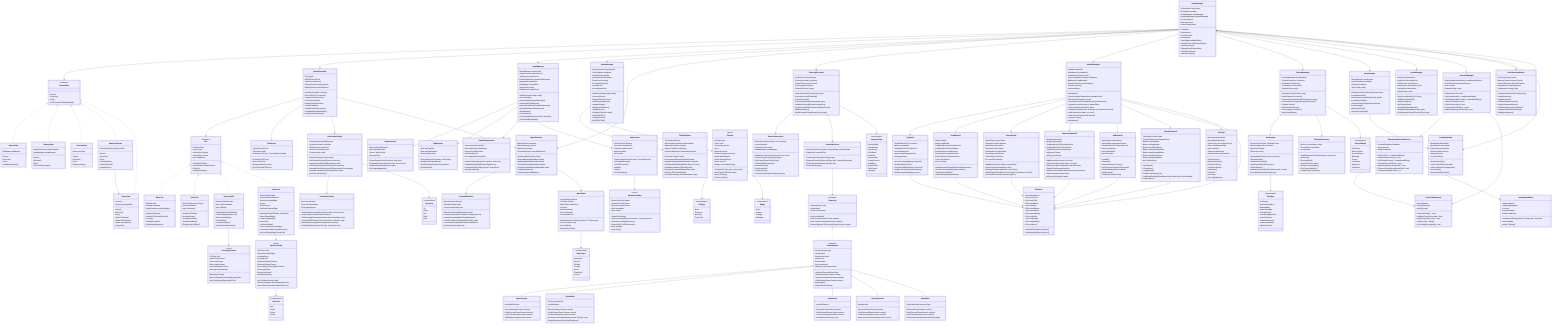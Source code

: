 classDiagram
    %% Core Game Management
    class GameManager {
        -IGameState currentState
        -IEventBus eventBus
        -ISaveManager saveManager
        -INetworkManager networkManager
        -int currentScore
        -float gameTime
        -GameConfig config
        +Initialize()
        +StartGame()
        +PauseGame()
        +EndGame()
        +HandleMatch(MatchData)
        +HandlePowerUp(PowerUpType)
        +UpdateScore(int)
        -ChangeState(IGameState)
        -CheckGameOver()
        -SaveGameState()
    }

    class IGameState {
        <<interface>>
        +Enter()
        +Execute()
        +Exit()
        +CanTransitionTo(IGameState)
    }

    class MenuState {
        -UIManager uiManager
        +Enter()
        +Execute()
        +Exit()
        +HandleMenuInput()
    }

    class PlayingState {
        -BoardController boardController
        -InputManager inputManager
        +Enter()
        +Execute()
        +Exit()
        +ProcessPlayerInput()
    }

    class PausedState {
        -float pauseTime
        +Enter()
        +Execute()
        +Exit()
        +ResumeGame()
    }

    class GameOverState {
        -GameOverData gameOverData
        +Enter()
        +Execute()
        +Exit()
        +ShowResults()
        +ShareToSocial()
        +SubmitScore()
    }

    class ShareState {
        -int score
        -string screenshotPath
        +Enter()
        +Execute()
        +Exit()
        +ShareToTwitter()
        +ShareToFacebook()
        +ShareToInstagram()
        +CopyLink()
    }

    %% Board and Tile System
    class BoardController {
        -ITile[,] grid
        -IObjectPool tilePool
        -Vector2Int boardSize
        -IGravitySystem gravitySystem
        -IMatchDetector matchDetector
        +Initialize(int width, int height)
        +PlaceTile(ITile, Vector2Int)
        +RemoveTile(Vector2Int)
        +GetTile(Vector2Int)
        +ApplyGravity(Direction)
        +GetBoardState()
        +IsValidPosition(Vector2Int)
        +ClearMatches(MatchData[])
        +AnimateTileMovement()
    }

    class ITile {
        <<interface>>
        +TileType Type
        +Color Color
        +Vector2Int Position
        +GameObject Visual
        +bool IsMatched
        +Initialize(TileData)
        +AnimateToPosition(Vector3)
        +Destroy()
        +SetMatched(bool)
    }

    class BasicTile {
        -TileData data
        -Animator animator
        -SpriteRenderer spriteRenderer
        +Initialize(TileData)
        +AnimateToPosition(Vector3)
        +Destroy()
        +SetMatched(bool)
        +PlayMatchAnimation()
    }

    class PowerTile {
        -PowerUpType powerType
        -float effectRadius
        -bool isActivated
        +Initialize(TileData)
        +ActivatePower()
        +GetAffectedTiles()
        +SetMatched(bool)
        +PlayActivationEffect()
    }

    class BlockingTile {
        -BlockingTileData data
        -bool canBeSwapped
        -bool isAtEdge
        +Initialize(BlockingTileData)
        +CanBeSwappedWith(ITile)
        +MoveTowardEdge()
        +ReachEdge()
        +SetMatched(bool)
        +PlayRemovalAnimation()
    }

    class PowerOrb {
        -PowerOrbData data
        -Vector2Int boardPosition
        -Vector2Int targetEdge
        -int age
        -bool isActive
        -bool hasReachedEdge
        +Initialize(PowerOrbData, Vector2Int)
        +MoveTowardEdge()
        +ReachTargetEdge()
        +LoseOrb()
        +GetScoreValue()
        +bool ReachedCorrectEdge()
        -Vector2Int GetMovementDirection()
        -bool IsAtTargetEdge(Vector2Int)
    }

    class TileFactory {
        -IObjectPool tilePool
        -TileConfig config
        -Dictionary~TileType, GameObject~ prefabs
        +CreateTile(TileType)
        +ReturnTile(ITile)
        +PrewarmPool(int count)
        +GetTilePrefab(TileType)
    }

    %% Input System
    class InputManager {
        -IInputManager inputSystem
        -SwipeDetector swipeDetector
        -TapDetector tapDetector
        -DoubleTapDetector doubleTapDetector
        -InputBuffer inputBuffer
        -InputMode currentMode
        -InputConfig config
        -SwapCache swapCache
        +Initialize(InputConfig config)
        +ProcessInput()
        +HandleSwipe(SwipeData swipe)
        +HandleTap(TapData tap)
        +HandleDoubleTap(DoubleTapData tap)
        +SwitchMode(InputMode mode)
        +EnableInput()
        +DisableInput()
        +CacheSwapData(Vector2Int, Vector2Int)
        +GetCachedSwapData()
    }

    class SwipeDetector {
        -float minSwipeDistance
        -float maxSwipeTime
        -Vector2 startPosition
        -float startTime
        +DetectSwipe(Vector2 position, float time)
        +CalculateDirection(Vector2 start, Vector2 end)
        +ValidateSwipe(SwipeData swipe)
        +GetSwipeMagnitude()
    }

    class TapDetector {
        -float maxTapTime
        -float maxTapDistance
        -Vector2 tapPosition
        +DetectTap(Vector2 position, float time)
        +ValidateTap(TapData tap)
        +GetTapPosition(Vector2 screenPos)
        +IsDoubleTap()
    }

    class DoubleTapDetector {
        -float maxDoubleTapTime
        -float maxDoubleTapDistance
        -Vector2 firstTapPosition
        -float firstTapTime
        -bool waitingForSecondTap
        +DetectDoubleTap(Vector2 position, float time)
        +ValidateDoubleTap(DoubleTapData tap)
        +GetDoubleTapPosition(Vector2 screenPos)
        +ResetDoubleTap()
    }

    class SwapCache {
        -Vector2Int tile1Position
        -Vector2Int tile2Position
        -Direction swapDirection
        -float timestamp
        -bool isValid
        +CacheSwap(Vector2Int pos1, Vector2Int pos2)
        +GetSwapDirection()
        +GetTilePositions()
        +IsValid()
        +Clear()
        +GetTimestamp()
    }

    %% Extended Queue System (15-Tile)
    class QueueManager {
        -IQueueSystem queueSystem
        -TileDistributor distributor
        -QueueDisplay display
        -QueueState currentState
        -QueueConfig config
        -int visibleQueueSize
        -int bufferSize
        -int totalQueueSize
        +Initialize(QueueConfig config)
        +ProcessQueue()
        +RequestTiles(int count)
        +RefillFromDistributor()
        +UpdateDisplay()
        +GetQueueStatistics()
        +ShuffleQueue()
        +PeekNextTiles(int count)
        +GetVisibleTiles()
        +GetBufferTiles()
        +RefillTo15Tiles()
    }

    class TileDistributor {
        -TileConfig tileConfig
        -AntiFrustrationSystem antiFrustration
        -StatisticalAnalyzer analyzer
        -Queue~TileData~ tileQueue
        -LookAheadAnalyzer lookAheadAnalyzer
        +GenerateTiles(int count)
        +AnalyzeBoardState(BoardState state)
        +AdjustDistribution(BoardAnalysis analysis)
        +GetOptimalTiles(BoardState state, int count)
        +ValidateDistribution(TileData[] tiles)
        +ApplyAntiFrustration(BoardState state)
        +Analyze15TileLookAhead()
        +GenerateStrategicTiles(BoardState state)
    }

    %% Match Detection
    class MatchDetector {
        -IMatchDetector detector
        -MatchPattern[] patterns
        -MatchConfig config
        -CascadeResolver cascadeResolver
        +Initialize(MatchConfig config)
        +DetectMatches(BoardState state)
        +ValidateMatch(MatchData match)
        +CalculateScore(MatchData match)
        +FindCascadeMatches(BoardState state)
        +GetMatchPatterns()
        +CheckForSpecialMatches()
    }

    class CascadeResolver {
        -MatchDetector detector
        -CascadeConfig config
        -int currentCascadeLevel
        +ResolveCascades(BoardState state)
        +CalculateCascadeScore(MatchData[] matches)
        +AnimateCascade(MatchData[] matches)
        +CheckForMoreCascades(BoardState state)
        +GetCascadeChain(MatchData initialMatch)
        +IncrementCascadeLevel()
    }

    %% Gravity System
    class DirectionalGravity {
        -IGravitySystem gravitySystem
        -GravityCalculator calculator
        -TileMovement movement
        -Direction currentDirection
        -GravityConfig config
        +Initialize(GravityConfig config)
        +SetGravityDirection(Direction direction)
        +ApplyGravityToBoard(BoardState state)
        +CalculateTileMovement(Vector2Int position)
        +AnimateGravityMovement(TileMovement[] movements)
        +ValidateGravityResult(GravityResult result)
        +GetCurrentDirection()
    }

    class GravityCalculator {
        -Direction direction
        -Vector2Int boardSize
        -float gravitySpeed
        +CalculateMovement(Vector2Int position, Direction dir)
        +GetGravityVector(Direction direction)
        +FindLandingPosition(Vector2Int start, BoardState state)
        +CalculateFallDistance(Vector2Int start, Vector2Int end)
        +ValidateMovement(MovementData movement)
        +GetOptimalPath(Vector2Int start, Vector2Int end)
    }

    %% Power-Up System
    class PowerUpExecutor {
        -IPowerUp currentPowerUp
        -PowerUpInventory inventory
        -GameContext gameContext
        -PowerUpEffects effects
        -PowerUpFactory factory
        +SelectPowerUp(PowerUpType type)
        +ExecuteSelectedPowerUp()
        +CancelPowerUp()
        +PreviewPowerUp(PowerUpType type)
        +ValidatePowerUp(IPowerUp powerUp)
        -ApplyPowerUpEffects(PowerUpResult result)
        -UpdateInventory()
        -NotifyPowerUpUsed(PowerUpType type)
    }

    class PowerUpInventory {
        -Dictionary~PowerUpType, int~ inventory
        -int maxCapacity
        -PowerUpConfig config
        -SaveManager saveManager
        +AddPowerUp(PowerUpType type, int count)
        +UsePowerUp(PowerUpType type)
        +GetCount(PowerUpType type)
        +GetAvailablePowerUps()
        +IsInventoryFull()
        +SaveInventory()
        +LoadInventory()
        +CanUsePowerUp(PowerUpType type)
    }

    class IPowerUp {
        <<interface>>
        +PowerUpType Type
        +string Name
        +int UsesRemaining
        +bool IsAvailable()
        +void Execute(GameContext context)
        +bool CanExecute(GameContext context)
        +PowerUpResult GetPreview(GameContext context)
    }

    class PowerUpBase {
        <<abstract>>
        #PowerUpType type
        #string name
        #string description
        #Sprite icon
        #int maxUses
        #int currentUses
        #AudioClip activationSound
        +Initialize(PowerUpData data)
        +Execute(GameContext context)*
        +CanExecute(GameContext context)*
        +GetPreview(GameContext context)*
        #LogUsage()
        #PlayActivationEffect()
    }

    class QueueShuffle {
        -int shufflePositions
        +Execute(GameContext context)
        +CanExecute(GameContext context)
        +GetPreview(GameContext context)
        -ShuffleQueue(QueueState queue)
    }

    class ColorBomb {
        -TileType targetColor
        -int blastRadius
        +Execute(GameContext context)
        +CanExecute(GameContext context)
        +GetPreview(GameContext context)
        -FindColoredTiles(BoardState board, TileType color)
        -TriggerExplosion(Vector2Int[] positions)
    }

    class QueuePeek {
        -int peekDistance
        +Execute(GameContext context)
        +CanExecute(GameContext context)
        +GetPreview(GameContext context)
        -RevealFutureTiles(int count)
    }

    class GravityReverse {
        -float duration
        +Execute(GameContext context)
        +CanExecute(GameContext context)
        +GetPreview(GameContext context)
        -ReverseGravityDirection(Direction current)
    }

    class UndoMove {
        -GameStateData previousState
        +Execute(GameContext context)
        +CanExecute(GameContext context)
        +GetPreview(GameContext context)
        -RestoreGameState(GameStateData state)
    }

    class PowerUpFactory {
        -Dictionary~PowerUpType, PowerUpData~ powerUpData
        -IObjectPool powerUpPool
        +CreatePowerUp(PowerUpType type)
        +RegisterPowerUp(PowerUpType type, PowerUpData data)
        +GetPowerUpData(PowerUpType type)
        +PreloadPowerUps()
    }

    %% UI System - FINAL DESIGN
    class MainUIManager {
        -TopBarUI topBarUI
        -HeatMeterUI heatMeterUI
        -GameAreaUI gameAreaUI
        -PowerFeedbackUI powerFeedbackUI
        -AdBannerUI adBannerUI
        -MenuOverlayUI menuOverlayUI
        -UIScaler uiScaler
        -bool isInitialized
        +InitializeUI()
        +ShowCascadeFeedback(int cascadeCount)
        +ShowPointsPopup(int points)
        +ShowAchievementFeedback(string achievement)
        +UpdateQueue(List~object~ queueData)
        +SetCurrentQueueIndex(int index)
        +SetEdgeGlows(bool top, bool right, bool bottom, bool left)
        +AddPowerUp(int index, int count)
        +SetPremiumUser(bool isPremium)
        +GetDeviceType()
        +IsInitialized()
    }

    class TopBarUI {
        -TextMeshProUGUI scoreText
        -Button menuButton
        -TextMeshProUGUI timerText
        -bool animateScore
        -long currentDisplayedScore
        -long targetScore
        +OnScoreChanged(long newScore)
        +OnMenuButtonClick()
        +SetTimeTrialMode(bool isTimeTrial)
        +UpdateTimer(float timeRemaining)
        +SetScoreImmediate(long score)
    }

    class HeatMeterUI {
        -Slider heatBar
        -Image heatBarFill
        -TextMeshProUGUI multiplierText
        -TextMeshProUGUI heatLabel
        -ParticleSystem heatParticles
        -ParticleSystem flameParticles
        -ParticleSystem infernoParticles
        -Color currentColor
        -bool isPulsing
        +OnMomentumChanged(float newMomentum)
        +OnHeatLevelChanged(float newHeat)
        +TriggerInfernoEffect()
        +SetHeatImmediate(float heat)
    }

    class GameAreaUI {
        -GameObject queuePanel
        -Transform queueContainer
        -GameObject boardGrid
        -Transform tileContainer
        -LineRenderer[] edgeGlows
        -List~Image~ queueDots
        -GameObject[,] tileSlots
        -int currentQueueIndex
        +UpdateQueue(List~object~ queueData)
        +SetCurrentQueueIndex(int index)
        +SetEdgeGlow(int edgeIndex, bool active)
        +SetAllEdgeGlows(bool top, bool right, bool bottom, bool left)
        +GetTileSlotPosition(Vector2Int gridPos)
    }

    class PowerFeedbackUI {
        -Button[] powerSlots
        -Image[] powerIcons
        -TextMeshProUGUI[] powerCounts
        -TextMeshProUGUI cascadeText
        -TextMeshProUGUI pointsPopup
        -int[] powerCounts
        -bool[] powerReady
        +AddPowerUp(int index, int count)
        +SetPowerUpCount(int index, int count)
        +ShowCascadeFeedback(int cascadeCount)
        +ShowPointsPopup(int points)
        +ShowAchievementFeedback(string achievement)
        +GetPowerUpCount(int index)
        +IsPowerUpReady(int index)
    }

    class AdBannerUI {
        -GameObject adContainer
        -GameObject alternativeContent
        -TextMeshProUGUI alternativeText
        -bool premiumUser
        -bool adsEnabled
        -bool adLoaded
        +LoadAd()
        +ShowAd()
        +ShowAlternativeContent()
        +SetPremiumUser(bool isPremium)
        +SetAdsEnabled(bool enabled)
        +IsAdLoaded()
        +GetBannerDimensions()
    }

    class MenuOverlayUI {
        -GameObject menuPanel
        -CanvasGroup menuCanvasGroup
        -Button resumeButton
        -Button settingsButton
        -Button howToPlayButton
        -Button achievementsButton
        -Button leaderboardsButton
        -Button shareScoreButton
        -Button mainMenuButton
        -bool isMenuOpen
        +OpenMenu()
        +CloseMenu()
        +ToggleMenu()
        +SetMenuTitle(string title)
        +SetButtonEnabled(MenuButtonType buttonType, bool enabled)
        +IsMenuOpen()
    }

    class UIScaler {
        -float targetAspectRatio
        -float tabletAspectRatio
        -DeviceType currentDeviceType
        -float currentAspectRatio
        -bool hasNotch
        -Canvas mainCanvas
        -CanvasScaler canvasScaler
        +DetectDevice()
        +AdjustForDevice()
        +GetDeviceType()
        +GetAspectRatio()
        +HasNotch()
        +IsTablet()
        +IsPhone()
        +ForceAdjustment()
    }

    class UIColors {
        +Color background
        +Color scoreText
        +Color heatCold
        +Color heatWarm
        +Color heatHot
        +Color heatBlazing
        +Color heatInferno
        +Color powerReady
        +Color edgeTop
        +Color edgeRight
        +Color edgeBottom
        +Color edgeLeft
        +GetHeatColor(float heatLevel)
        +GetHeatLabel(float heatLevel)
    }

    %% Tutorial System
    class TutorialManager {
        -ITutorialManager tutorialSystem
        -TutorialSequencer sequencer
        -HintSystem hintSystem
        -TutorialState currentState
        -TutorialConfig config
        +Initialize(TutorialConfig config)
        +StartProgressiveTutorial()
        +TriggerContextualHint(GameContext context)
        +RecordPlayerProgress(PlayerAction action)
        +DisableTutorial()
        +GetTutorialProgress()
        -CheckTriggerConditions()
        -SaveTutorialState()
    }

    class HintSystem {
        -Dictionary~HintType, HintData~ hints
        -HintPriorityQueue activeHints
        -float hintCooldown
        -HintConfig config
        +QueueHint(HintType type, int priority)
        +ShowNextHint()
        +DismissCurrentHint()
        +IsHintAvailable(HintType type)
        +GetHintHistory()
        -EvaluateHintConditions(GameContext context)
        -RecordHintShown(HintType type)
    }

    class TutorialSequencer {
        -Queue~TutorialStep~ steps
        -TutorialStep currentStep
        -int stepIndex
        +LoadSequence(TutorialSequence sequence)
        +NextStep()
        +PreviousStep()
        +JumpToStep(int index)
        +IsSequenceComplete()
        +GetCurrentStepInfo()
        -ValidateStepCompletion()
    }

    %% Service Layer
    class SaveManager {
        -ISaveManager saveSystem
        -SQLiteDatabase database
        -PlayerPrefs backup
        -SaveConfig config
        +SaveGameState(GameStateData state)
        +LoadGameState()
        +SavePlayerProfile(PlayerProfile profile)
        +LoadPlayerProfile()
        +SaveSettings(SettingsData settings)
        +LoadSettings()
        +BackupToCloud()
        +RestoreFromCloud()
    }

    class AudioManager {
        -AudioPool primaryPool
        -AudioPool secondaryPool
        -AudioSource musicSource
        -AudioSource notificationSource
        -AudioMixer masterMixer
        -AudioConfig config
        +PlaySound(AudioClip, Priority)
        +PlayMusic(AudioClip)
        +StopSound(int id)
        +SetVolume(float)
        +DuckAudio(float duration)
        +PlayMatchSound(MatchType type)
        +PlayPowerUpSound(PowerUpType type)
    }

    class NetworkManager {
        -SimpleLeaderboardService leaderboardService
        -FriendCodeSystem friendSystem
        -bool isOnline
        -NetworkConfig config
        +SubmitScore(int score)
        +GetLeaderboard() LeaderboardEntry[]
        +GetFriendsLeaderboard() LeaderboardEntry[]
        +ShareToSocial(int score)
        +CheckConnection() bool
        +GenerateFriendCode() string
        +AddFriend(string friendCode) bool
    }

    class SimpleLeaderboardService {
        -FirebaseDatabase database
        -string playerId
        -string friendCode
        +GetTop100() LeaderboardEntry[]
        +SubmitScore(int score) bool
        +GetFriendsScores() LeaderboardEntry[]
        +GenerateFriendCode() string
        +AddFriend(string friendCode) bool
        +RemoveFriend(string friendCode) bool
        +GetPlayerRank(int score) int
    }

    class FriendCodeSystem {
        -string playerId
        -string friendCode
        -string[] friends
        +GenerateCode() string
        +ValidateCode(string code) bool
        +AddFriend(string code) bool
        +GetFriends() string[]
        +IsFriend(string playerId) bool
    }

    class LeaderboardEntry {
        +string playerId
        +string displayName
        +int score
        +long timestamp
        +string friendCode
        +LeaderboardEntry(string id, string name, int score)
        +bool IsValid()
        +string ToString()
    }

    class PerformanceMonitor {
        -FPSCounter fpsCounter
        -MemoryTracker memoryTracker
        -DrawCallCounter drawCallCounter
        -BatteryMonitor batteryMonitor
        -PerformanceConfig config
        +Initialize(PerformanceConfig config)
        +StartMonitoring()
        +StopMonitoring()
        +GetPerformanceReport()
        +LogPerformanceMetrics()
        +CheckPerformanceThresholds()
        +TriggerPerformanceWarning()
        +AdaptQualityLevel()
    }

    %% Data Structures
    class TileData {
        <<struct>>
        +TileType type
        +Color color
        +Vector2Int position
        +int id
        +bool isPowerUp
        +PowerUpType powerType
        +Sprite defaultSprite
        +Sprite brandedSprite
        +Color tintColor
        +Shape accessibilityShape
        +TileData(TileType type, Color color)
        +bool Equals(TileData other)
        +string ToString()
        +TileData Clone()
    }

    class BlockingTileData {
        <<struct>>
        +TileType type
        +Sprite stoneTexture
        +Color stoneColor
        +float spawnChance
        +float maxSpawnChance
        +int progressiveIncrease
        +BlockingTileData()
        +float GetSpawnChance(float gameTime)
        +bool CanSpawn(float gameTime)
    }

    class PowerOrbData {
        <<struct>>
        +OrbColor color
        +Vector2Int targetEdge
        +int baseScore
        +int ageBonus
        +float baseSpawnChance
        +float maxSpawnChance
        +Vector2Int[] centerSpawnPositions
        +Color glowColor
        +float pulseSpeed
        +float glowIntensity
        +int CalculateScore(int age)
        +float GetSpawnChance(float gameTime)
        +Vector2Int GetRandomSpawnPosition()
    }

    class SwapCacheData {
        <<struct>>
        +Vector2Int tile1Position
        +Vector2Int tile2Position
        +Direction swapDirection
        +float timestamp
        +bool isValid
        +SwapCacheData()
        +void CacheSwap(Vector2Int pos1, Vector2Int pos2)
        +Direction GetSwapDirection()
        +Vector2Int[] GetTilePositions()
        +bool IsValid()
        +void Clear()
    }

    class MatchData {
        +Vector2Int[] positions
        +TileType tileType
        +MatchType matchType
        +int score
        +float timestamp
        +bool isCascade
        +int cascadeLevel
        +MatchData(Vector2Int[] positions, TileType type)
        +int CalculateScore()
        +bool IsValid()
        +MatchData Clone()
    }

    class GameStateData {
        +BoardState boardState
        +QueueState queueState
        +PlayerStats playerStats
        +GameSettings settings
        +float gameTime
        +int currentScore
        +GameStateData()
        +void SaveToFile(string path)
        +void LoadFromFile(string path)
        +bool IsValid()
        +GameStateData Clone()
    }

    %% Enums
    class TileType {
        <<enumeration>>
        Basic
        PowerUp
        Blocking
        PowerOrb
    }

    class OrbColor {
        <<enumeration>>
        Blue
        Green
        Yellow
        Purple
    }

    class Shape {
        <<enumeration>>
        Circle
        Square
        Triangle
        Diamond
    }

    class Direction {
        <<enumeration>>
        Up
        Down
        Left
        Right
        None
    }

    class PowerUpType {
        <<enumeration>>
        QueueShuffle
        QueueDelete
        QueuePeek
        ColorBomb
        RowClear
        ColumnClear
        GravityReverse
        UndoMove
        BoardShuffle
        TimeFreeze
        SafetyNet
    }

    class MatchType {
        <<enumeration>>
        Horizontal
        Vertical
        LShape
        TShape
        Cross
        FiveInRow
        Special
    }

    class HintType {
        <<enumeration>>
        FirstSwipe
        QueueExplanation
        MatchMaking
        PowerUpUsage
        GravityChange
        CascadeOpportunity
        CenterPressure
        NoMovesWarning
        PowerUpAvailable
        HighScoreClose
    }

    class TutorialPhase {
        <<enumeration>>
        NotStarted
        BasicControls
        QueueSystem
        Matching
        Gravity
        PowerUps
        Advanced
        Completed
    }

    %% Relationships
    GameManager --> IGameState
    IGameState <|.. MenuState
    IGameState <|.. PlayingState
    IGameState <|.. PausedState
    IGameState <|.. GameOverState
    IGameState <|.. ShareState

    GameManager --> BoardController
    GameManager --> InputManager
    GameManager --> QueueManager
    GameManager --> MatchDetector
    GameManager --> PowerUpExecutor
    GameManager --> MainUIManager
    GameManager --> TutorialManager
    GameManager --> SaveManager
    GameManager --> AudioManager
    GameManager --> NetworkManager
    GameManager --> PerformanceMonitor

    BoardController --> ITile
    ITile <|.. BasicTile
    ITile <|.. PowerTile
    ITile <|.. BlockingTile
    ITile <|.. PowerOrb
    BoardController --> TileFactory
    BoardController --> DirectionalGravity
    BoardController --> MatchDetector

    InputManager --> SwipeDetector
    InputManager --> TapDetector
    InputManager --> DoubleTapDetector
    InputManager --> SwapCache

    QueueManager --> TileDistributor
    QueueManager --> TileData

    MatchDetector --> CascadeResolver
    MatchDetector --> MatchData

    DirectionalGravity --> GravityCalculator

    PowerUpExecutor --> PowerUpInventory
    PowerUpExecutor --> PowerUpFactory
    PowerUpFactory --> IPowerUp
    IPowerUp <|.. PowerUpBase
    PowerUpBase <|-- QueueShuffle
    PowerUpBase <|-- ColorBomb
    PowerUpBase <|-- QueuePeek
    PowerUpBase <|-- GravityReverse
    PowerUpBase <|-- UndoMove

    TutorialManager --> HintSystem
    TutorialManager --> TutorialSequencer

    %% UI System Relationships
    MainUIManager --> TopBarUI
    MainUIManager --> HeatMeterUI
    MainUIManager --> GameAreaUI
    MainUIManager --> PowerFeedbackUI
    MainUIManager --> AdBannerUI
    MainUIManager --> MenuOverlayUI
    MainUIManager --> UIScaler
    MainUIManager --> UIColors
    
    TopBarUI --> UIColors
    HeatMeterUI --> UIColors
    GameAreaUI --> UIColors
    PowerFeedbackUI --> UIColors
    AdBannerUI --> UIColors
    MenuOverlayUI --> UIColors

    TileData --> TileType
    TileData --> Shape
    BlockingTile --> BlockingTileData
    PowerOrb --> PowerOrbData
    PowerOrbData --> OrbColor
    SwapCache --> SwapCacheData
    MatchData --> MatchType
    DirectionalGravity --> Direction
    PowerUpExecutor --> PowerUpType
    HintSystem --> HintType
    TutorialManager --> TutorialPhase

    GameManager --> GameStateData
    SaveManager --> GameStateData
    PerformanceMonitor --> GameManager

    NetworkManager --> SimpleLeaderboardService
    NetworkManager --> FriendCodeSystem
    SimpleLeaderboardService --> FriendCodeSystem
    SimpleLeaderboardService --> LeaderboardEntry
    GameOverState --> ShareState